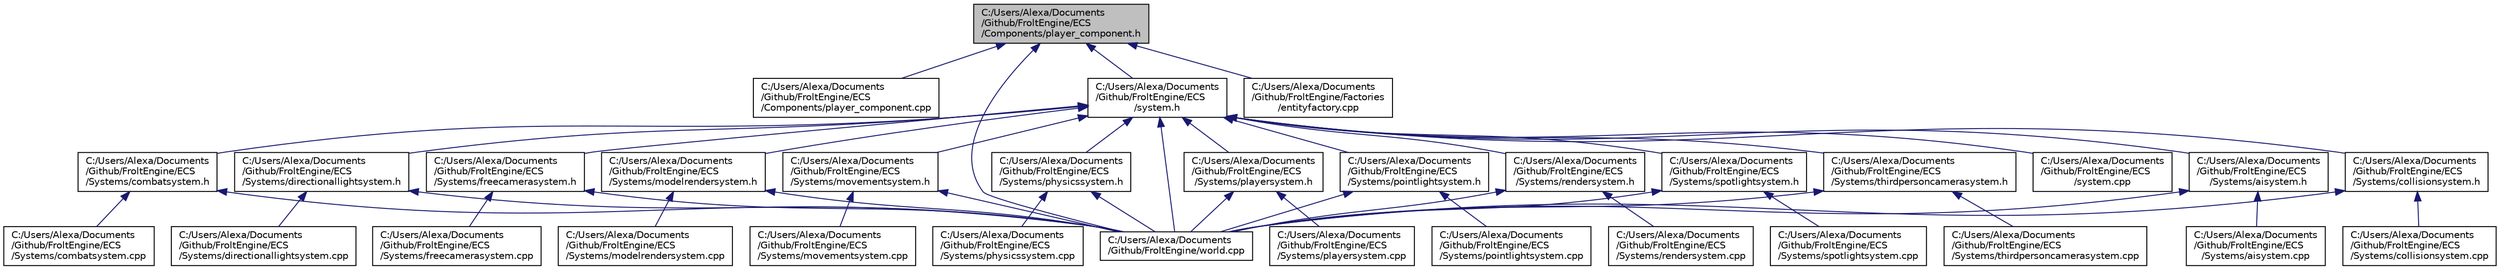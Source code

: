 digraph "C:/Users/Alexa/Documents/Github/FroltEngine/ECS/Components/player_component.h"
{
  edge [fontname="Helvetica",fontsize="10",labelfontname="Helvetica",labelfontsize="10"];
  node [fontname="Helvetica",fontsize="10",shape=record];
  Node3 [label="C:/Users/Alexa/Documents\l/Github/FroltEngine/ECS\l/Components/player_component.h",height=0.2,width=0.4,color="black", fillcolor="grey75", style="filled", fontcolor="black"];
  Node3 -> Node4 [dir="back",color="midnightblue",fontsize="10",style="solid",fontname="Helvetica"];
  Node4 [label="C:/Users/Alexa/Documents\l/Github/FroltEngine/ECS\l/Components/player_component.cpp",height=0.2,width=0.4,color="black", fillcolor="white", style="filled",URL="$player__component_8cpp.html"];
  Node3 -> Node5 [dir="back",color="midnightblue",fontsize="10",style="solid",fontname="Helvetica"];
  Node5 [label="C:/Users/Alexa/Documents\l/Github/FroltEngine/ECS\l/system.h",height=0.2,width=0.4,color="black", fillcolor="white", style="filled",URL="$system_8h.html"];
  Node5 -> Node6 [dir="back",color="midnightblue",fontsize="10",style="solid",fontname="Helvetica"];
  Node6 [label="C:/Users/Alexa/Documents\l/Github/FroltEngine/ECS\l/system.cpp",height=0.2,width=0.4,color="black", fillcolor="white", style="filled",URL="$system_8cpp.html"];
  Node5 -> Node7 [dir="back",color="midnightblue",fontsize="10",style="solid",fontname="Helvetica"];
  Node7 [label="C:/Users/Alexa/Documents\l/Github/FroltEngine/ECS\l/Systems/aisystem.h",height=0.2,width=0.4,color="black", fillcolor="white", style="filled",URL="$aisystem_8h.html"];
  Node7 -> Node8 [dir="back",color="midnightblue",fontsize="10",style="solid",fontname="Helvetica"];
  Node8 [label="C:/Users/Alexa/Documents\l/Github/FroltEngine/ECS\l/Systems/aisystem.cpp",height=0.2,width=0.4,color="black", fillcolor="white", style="filled",URL="$aisystem_8cpp.html"];
  Node7 -> Node9 [dir="back",color="midnightblue",fontsize="10",style="solid",fontname="Helvetica"];
  Node9 [label="C:/Users/Alexa/Documents\l/Github/FroltEngine/world.cpp",height=0.2,width=0.4,color="black", fillcolor="white", style="filled",URL="$world_8cpp.html"];
  Node5 -> Node10 [dir="back",color="midnightblue",fontsize="10",style="solid",fontname="Helvetica"];
  Node10 [label="C:/Users/Alexa/Documents\l/Github/FroltEngine/ECS\l/Systems/collisionsystem.h",height=0.2,width=0.4,color="black", fillcolor="white", style="filled",URL="$collisionsystem_8h.html"];
  Node10 -> Node11 [dir="back",color="midnightblue",fontsize="10",style="solid",fontname="Helvetica"];
  Node11 [label="C:/Users/Alexa/Documents\l/Github/FroltEngine/ECS\l/Systems/collisionsystem.cpp",height=0.2,width=0.4,color="black", fillcolor="white", style="filled",URL="$collisionsystem_8cpp.html"];
  Node10 -> Node9 [dir="back",color="midnightblue",fontsize="10",style="solid",fontname="Helvetica"];
  Node5 -> Node12 [dir="back",color="midnightblue",fontsize="10",style="solid",fontname="Helvetica"];
  Node12 [label="C:/Users/Alexa/Documents\l/Github/FroltEngine/ECS\l/Systems/combatsystem.h",height=0.2,width=0.4,color="black", fillcolor="white", style="filled",URL="$combatsystem_8h.html"];
  Node12 -> Node13 [dir="back",color="midnightblue",fontsize="10",style="solid",fontname="Helvetica"];
  Node13 [label="C:/Users/Alexa/Documents\l/Github/FroltEngine/ECS\l/Systems/combatsystem.cpp",height=0.2,width=0.4,color="black", fillcolor="white", style="filled",URL="$combatsystem_8cpp.html"];
  Node12 -> Node9 [dir="back",color="midnightblue",fontsize="10",style="solid",fontname="Helvetica"];
  Node5 -> Node14 [dir="back",color="midnightblue",fontsize="10",style="solid",fontname="Helvetica"];
  Node14 [label="C:/Users/Alexa/Documents\l/Github/FroltEngine/ECS\l/Systems/directionallightsystem.h",height=0.2,width=0.4,color="black", fillcolor="white", style="filled",URL="$directionallightsystem_8h.html"];
  Node14 -> Node15 [dir="back",color="midnightblue",fontsize="10",style="solid",fontname="Helvetica"];
  Node15 [label="C:/Users/Alexa/Documents\l/Github/FroltEngine/ECS\l/Systems/directionallightsystem.cpp",height=0.2,width=0.4,color="black", fillcolor="white", style="filled",URL="$directionallightsystem_8cpp.html"];
  Node14 -> Node9 [dir="back",color="midnightblue",fontsize="10",style="solid",fontname="Helvetica"];
  Node5 -> Node16 [dir="back",color="midnightblue",fontsize="10",style="solid",fontname="Helvetica"];
  Node16 [label="C:/Users/Alexa/Documents\l/Github/FroltEngine/ECS\l/Systems/freecamerasystem.h",height=0.2,width=0.4,color="black", fillcolor="white", style="filled",URL="$freecamerasystem_8h.html"];
  Node16 -> Node17 [dir="back",color="midnightblue",fontsize="10",style="solid",fontname="Helvetica"];
  Node17 [label="C:/Users/Alexa/Documents\l/Github/FroltEngine/ECS\l/Systems/freecamerasystem.cpp",height=0.2,width=0.4,color="black", fillcolor="white", style="filled",URL="$freecamerasystem_8cpp.html"];
  Node16 -> Node9 [dir="back",color="midnightblue",fontsize="10",style="solid",fontname="Helvetica"];
  Node5 -> Node18 [dir="back",color="midnightblue",fontsize="10",style="solid",fontname="Helvetica"];
  Node18 [label="C:/Users/Alexa/Documents\l/Github/FroltEngine/ECS\l/Systems/modelrendersystem.h",height=0.2,width=0.4,color="black", fillcolor="white", style="filled",URL="$modelrendersystem_8h.html"];
  Node18 -> Node19 [dir="back",color="midnightblue",fontsize="10",style="solid",fontname="Helvetica"];
  Node19 [label="C:/Users/Alexa/Documents\l/Github/FroltEngine/ECS\l/Systems/modelrendersystem.cpp",height=0.2,width=0.4,color="black", fillcolor="white", style="filled",URL="$modelrendersystem_8cpp.html"];
  Node18 -> Node9 [dir="back",color="midnightblue",fontsize="10",style="solid",fontname="Helvetica"];
  Node5 -> Node20 [dir="back",color="midnightblue",fontsize="10",style="solid",fontname="Helvetica"];
  Node20 [label="C:/Users/Alexa/Documents\l/Github/FroltEngine/ECS\l/Systems/movementsystem.h",height=0.2,width=0.4,color="black", fillcolor="white", style="filled",URL="$movementsystem_8h.html"];
  Node20 -> Node21 [dir="back",color="midnightblue",fontsize="10",style="solid",fontname="Helvetica"];
  Node21 [label="C:/Users/Alexa/Documents\l/Github/FroltEngine/ECS\l/Systems/movementsystem.cpp",height=0.2,width=0.4,color="black", fillcolor="white", style="filled",URL="$movementsystem_8cpp.html"];
  Node20 -> Node9 [dir="back",color="midnightblue",fontsize="10",style="solid",fontname="Helvetica"];
  Node5 -> Node22 [dir="back",color="midnightblue",fontsize="10",style="solid",fontname="Helvetica"];
  Node22 [label="C:/Users/Alexa/Documents\l/Github/FroltEngine/ECS\l/Systems/physicssystem.h",height=0.2,width=0.4,color="black", fillcolor="white", style="filled",URL="$physicssystem_8h.html"];
  Node22 -> Node23 [dir="back",color="midnightblue",fontsize="10",style="solid",fontname="Helvetica"];
  Node23 [label="C:/Users/Alexa/Documents\l/Github/FroltEngine/ECS\l/Systems/physicssystem.cpp",height=0.2,width=0.4,color="black", fillcolor="white", style="filled",URL="$physicssystem_8cpp.html"];
  Node22 -> Node9 [dir="back",color="midnightblue",fontsize="10",style="solid",fontname="Helvetica"];
  Node5 -> Node24 [dir="back",color="midnightblue",fontsize="10",style="solid",fontname="Helvetica"];
  Node24 [label="C:/Users/Alexa/Documents\l/Github/FroltEngine/ECS\l/Systems/playersystem.h",height=0.2,width=0.4,color="black", fillcolor="white", style="filled",URL="$playersystem_8h.html"];
  Node24 -> Node25 [dir="back",color="midnightblue",fontsize="10",style="solid",fontname="Helvetica"];
  Node25 [label="C:/Users/Alexa/Documents\l/Github/FroltEngine/ECS\l/Systems/playersystem.cpp",height=0.2,width=0.4,color="black", fillcolor="white", style="filled",URL="$playersystem_8cpp.html"];
  Node24 -> Node9 [dir="back",color="midnightblue",fontsize="10",style="solid",fontname="Helvetica"];
  Node5 -> Node26 [dir="back",color="midnightblue",fontsize="10",style="solid",fontname="Helvetica"];
  Node26 [label="C:/Users/Alexa/Documents\l/Github/FroltEngine/ECS\l/Systems/pointlightsystem.h",height=0.2,width=0.4,color="black", fillcolor="white", style="filled",URL="$pointlightsystem_8h.html"];
  Node26 -> Node27 [dir="back",color="midnightblue",fontsize="10",style="solid",fontname="Helvetica"];
  Node27 [label="C:/Users/Alexa/Documents\l/Github/FroltEngine/ECS\l/Systems/pointlightsystem.cpp",height=0.2,width=0.4,color="black", fillcolor="white", style="filled",URL="$pointlightsystem_8cpp.html"];
  Node26 -> Node9 [dir="back",color="midnightblue",fontsize="10",style="solid",fontname="Helvetica"];
  Node5 -> Node28 [dir="back",color="midnightblue",fontsize="10",style="solid",fontname="Helvetica"];
  Node28 [label="C:/Users/Alexa/Documents\l/Github/FroltEngine/ECS\l/Systems/rendersystem.h",height=0.2,width=0.4,color="black", fillcolor="white", style="filled",URL="$rendersystem_8h.html"];
  Node28 -> Node29 [dir="back",color="midnightblue",fontsize="10",style="solid",fontname="Helvetica"];
  Node29 [label="C:/Users/Alexa/Documents\l/Github/FroltEngine/ECS\l/Systems/rendersystem.cpp",height=0.2,width=0.4,color="black", fillcolor="white", style="filled",URL="$rendersystem_8cpp.html"];
  Node28 -> Node9 [dir="back",color="midnightblue",fontsize="10",style="solid",fontname="Helvetica"];
  Node5 -> Node30 [dir="back",color="midnightblue",fontsize="10",style="solid",fontname="Helvetica"];
  Node30 [label="C:/Users/Alexa/Documents\l/Github/FroltEngine/ECS\l/Systems/spotlightsystem.h",height=0.2,width=0.4,color="black", fillcolor="white", style="filled",URL="$spotlightsystem_8h.html"];
  Node30 -> Node31 [dir="back",color="midnightblue",fontsize="10",style="solid",fontname="Helvetica"];
  Node31 [label="C:/Users/Alexa/Documents\l/Github/FroltEngine/ECS\l/Systems/spotlightsystem.cpp",height=0.2,width=0.4,color="black", fillcolor="white", style="filled",URL="$spotlightsystem_8cpp.html"];
  Node30 -> Node9 [dir="back",color="midnightblue",fontsize="10",style="solid",fontname="Helvetica"];
  Node5 -> Node32 [dir="back",color="midnightblue",fontsize="10",style="solid",fontname="Helvetica"];
  Node32 [label="C:/Users/Alexa/Documents\l/Github/FroltEngine/ECS\l/Systems/thirdpersoncamerasystem.h",height=0.2,width=0.4,color="black", fillcolor="white", style="filled",URL="$thirdpersoncamerasystem_8h.html"];
  Node32 -> Node33 [dir="back",color="midnightblue",fontsize="10",style="solid",fontname="Helvetica"];
  Node33 [label="C:/Users/Alexa/Documents\l/Github/FroltEngine/ECS\l/Systems/thirdpersoncamerasystem.cpp",height=0.2,width=0.4,color="black", fillcolor="white", style="filled",URL="$thirdpersoncamerasystem_8cpp.html"];
  Node32 -> Node9 [dir="back",color="midnightblue",fontsize="10",style="solid",fontname="Helvetica"];
  Node5 -> Node9 [dir="back",color="midnightblue",fontsize="10",style="solid",fontname="Helvetica"];
  Node3 -> Node34 [dir="back",color="midnightblue",fontsize="10",style="solid",fontname="Helvetica"];
  Node34 [label="C:/Users/Alexa/Documents\l/Github/FroltEngine/Factories\l/entityfactory.cpp",height=0.2,width=0.4,color="black", fillcolor="white", style="filled",URL="$entityfactory_8cpp.html"];
  Node3 -> Node9 [dir="back",color="midnightblue",fontsize="10",style="solid",fontname="Helvetica"];
}
